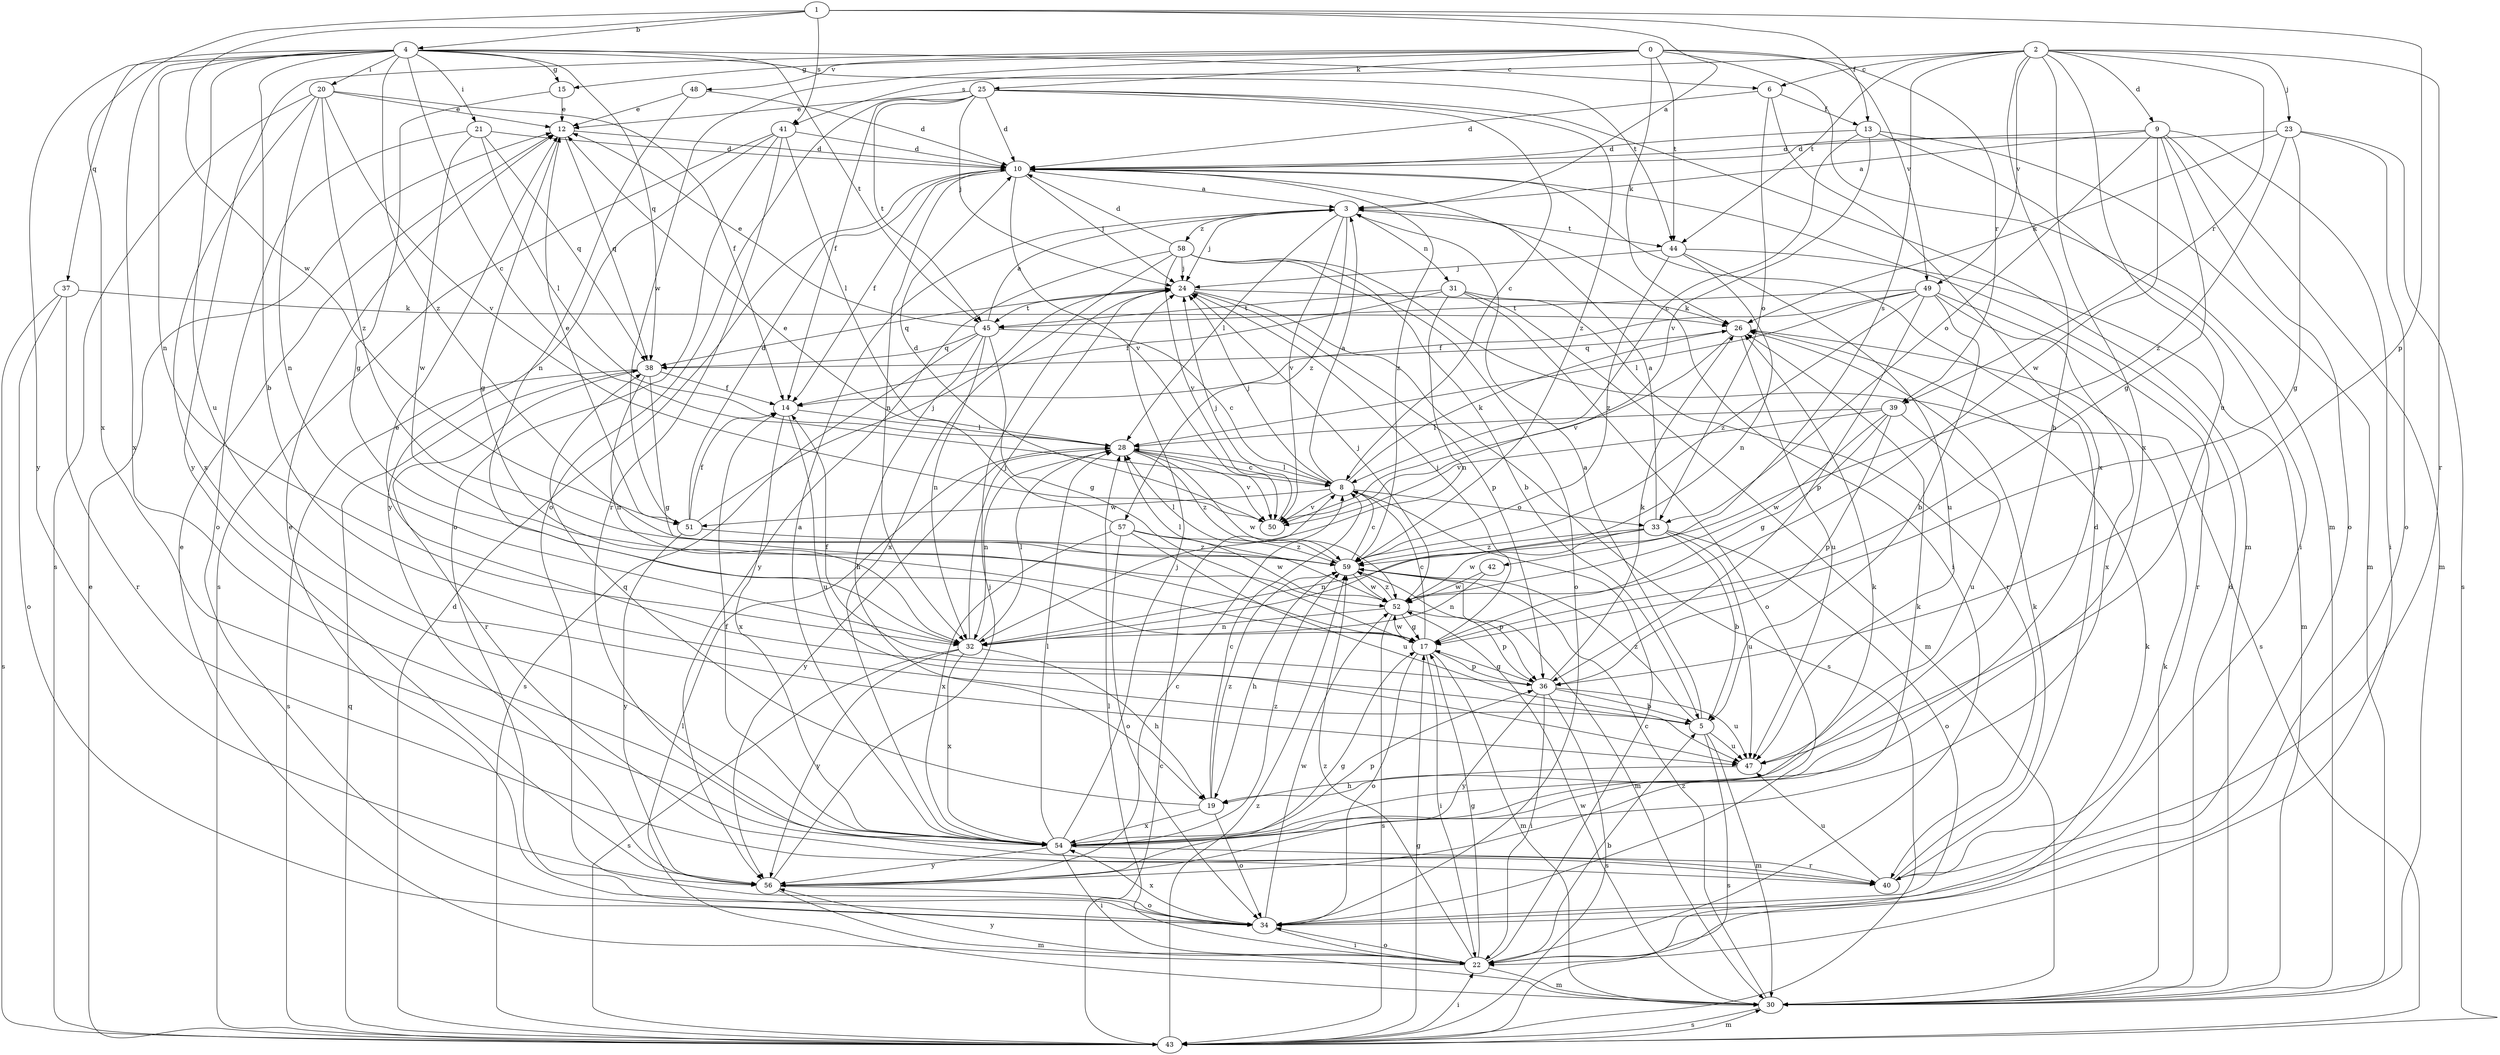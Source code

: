 strict digraph  {
0;
1;
2;
3;
4;
5;
6;
8;
9;
10;
12;
13;
14;
15;
17;
19;
20;
21;
22;
23;
24;
25;
26;
28;
30;
31;
32;
33;
34;
36;
37;
38;
39;
40;
41;
42;
43;
44;
45;
47;
48;
49;
50;
51;
52;
54;
56;
57;
58;
59;
0 -> 15  [label=g];
0 -> 25  [label=k];
0 -> 26  [label=k];
0 -> 30  [label=m];
0 -> 39  [label=r];
0 -> 44  [label=t];
0 -> 48  [label=v];
0 -> 49  [label=v];
0 -> 51  [label=w];
0 -> 56  [label=y];
1 -> 3  [label=a];
1 -> 4  [label=b];
1 -> 13  [label=f];
1 -> 36  [label=p];
1 -> 41  [label=s];
1 -> 51  [label=w];
1 -> 54  [label=x];
2 -> 6  [label=c];
2 -> 9  [label=d];
2 -> 19  [label=h];
2 -> 23  [label=j];
2 -> 39  [label=r];
2 -> 40  [label=r];
2 -> 41  [label=s];
2 -> 42  [label=s];
2 -> 44  [label=t];
2 -> 47  [label=u];
2 -> 49  [label=v];
2 -> 54  [label=x];
3 -> 24  [label=j];
3 -> 28  [label=l];
3 -> 31  [label=n];
3 -> 44  [label=t];
3 -> 50  [label=v];
3 -> 57  [label=z];
3 -> 58  [label=z];
4 -> 5  [label=b];
4 -> 6  [label=c];
4 -> 8  [label=c];
4 -> 15  [label=g];
4 -> 20  [label=i];
4 -> 21  [label=i];
4 -> 32  [label=n];
4 -> 37  [label=q];
4 -> 38  [label=q];
4 -> 44  [label=t];
4 -> 45  [label=t];
4 -> 47  [label=u];
4 -> 54  [label=x];
4 -> 56  [label=y];
4 -> 59  [label=z];
5 -> 3  [label=a];
5 -> 12  [label=e];
5 -> 30  [label=m];
5 -> 43  [label=s];
5 -> 47  [label=u];
5 -> 59  [label=z];
6 -> 10  [label=d];
6 -> 13  [label=f];
6 -> 33  [label=o];
6 -> 54  [label=x];
8 -> 3  [label=a];
8 -> 24  [label=j];
8 -> 26  [label=k];
8 -> 28  [label=l];
8 -> 33  [label=o];
8 -> 50  [label=v];
8 -> 51  [label=w];
9 -> 3  [label=a];
9 -> 10  [label=d];
9 -> 17  [label=g];
9 -> 22  [label=i];
9 -> 30  [label=m];
9 -> 33  [label=o];
9 -> 34  [label=o];
9 -> 52  [label=w];
10 -> 3  [label=a];
10 -> 14  [label=f];
10 -> 22  [label=i];
10 -> 24  [label=j];
10 -> 32  [label=n];
10 -> 50  [label=v];
10 -> 59  [label=z];
12 -> 10  [label=d];
12 -> 17  [label=g];
12 -> 38  [label=q];
13 -> 8  [label=c];
13 -> 10  [label=d];
13 -> 22  [label=i];
13 -> 30  [label=m];
13 -> 50  [label=v];
14 -> 28  [label=l];
14 -> 47  [label=u];
14 -> 54  [label=x];
15 -> 12  [label=e];
15 -> 17  [label=g];
17 -> 8  [label=c];
17 -> 22  [label=i];
17 -> 24  [label=j];
17 -> 30  [label=m];
17 -> 34  [label=o];
17 -> 36  [label=p];
17 -> 52  [label=w];
19 -> 8  [label=c];
19 -> 34  [label=o];
19 -> 38  [label=q];
19 -> 54  [label=x];
19 -> 59  [label=z];
20 -> 12  [label=e];
20 -> 14  [label=f];
20 -> 32  [label=n];
20 -> 43  [label=s];
20 -> 50  [label=v];
20 -> 54  [label=x];
20 -> 59  [label=z];
21 -> 10  [label=d];
21 -> 28  [label=l];
21 -> 34  [label=o];
21 -> 38  [label=q];
21 -> 52  [label=w];
22 -> 5  [label=b];
22 -> 8  [label=c];
22 -> 12  [label=e];
22 -> 17  [label=g];
22 -> 26  [label=k];
22 -> 28  [label=l];
22 -> 30  [label=m];
22 -> 34  [label=o];
22 -> 56  [label=y];
22 -> 59  [label=z];
23 -> 10  [label=d];
23 -> 17  [label=g];
23 -> 26  [label=k];
23 -> 34  [label=o];
23 -> 43  [label=s];
23 -> 59  [label=z];
24 -> 26  [label=k];
24 -> 36  [label=p];
24 -> 38  [label=q];
24 -> 43  [label=s];
24 -> 45  [label=t];
25 -> 8  [label=c];
25 -> 10  [label=d];
25 -> 12  [label=e];
25 -> 14  [label=f];
25 -> 24  [label=j];
25 -> 30  [label=m];
25 -> 34  [label=o];
25 -> 45  [label=t];
25 -> 59  [label=z];
26 -> 38  [label=q];
26 -> 47  [label=u];
26 -> 50  [label=v];
28 -> 8  [label=c];
28 -> 32  [label=n];
28 -> 50  [label=v];
28 -> 52  [label=w];
28 -> 56  [label=y];
28 -> 59  [label=z];
30 -> 10  [label=d];
30 -> 26  [label=k];
30 -> 28  [label=l];
30 -> 43  [label=s];
30 -> 52  [label=w];
30 -> 59  [label=z];
31 -> 14  [label=f];
31 -> 30  [label=m];
31 -> 32  [label=n];
31 -> 34  [label=o];
31 -> 40  [label=r];
31 -> 45  [label=t];
32 -> 19  [label=h];
32 -> 24  [label=j];
32 -> 28  [label=l];
32 -> 43  [label=s];
32 -> 54  [label=x];
32 -> 56  [label=y];
33 -> 3  [label=a];
33 -> 5  [label=b];
33 -> 32  [label=n];
33 -> 34  [label=o];
33 -> 47  [label=u];
33 -> 52  [label=w];
33 -> 59  [label=z];
34 -> 12  [label=e];
34 -> 22  [label=i];
34 -> 52  [label=w];
34 -> 54  [label=x];
36 -> 5  [label=b];
36 -> 14  [label=f];
36 -> 17  [label=g];
36 -> 22  [label=i];
36 -> 26  [label=k];
36 -> 43  [label=s];
36 -> 47  [label=u];
36 -> 56  [label=y];
37 -> 26  [label=k];
37 -> 34  [label=o];
37 -> 40  [label=r];
37 -> 43  [label=s];
38 -> 14  [label=f];
38 -> 17  [label=g];
38 -> 32  [label=n];
38 -> 40  [label=r];
38 -> 43  [label=s];
39 -> 17  [label=g];
39 -> 28  [label=l];
39 -> 36  [label=p];
39 -> 47  [label=u];
39 -> 50  [label=v];
39 -> 52  [label=w];
40 -> 10  [label=d];
40 -> 26  [label=k];
40 -> 47  [label=u];
41 -> 10  [label=d];
41 -> 28  [label=l];
41 -> 34  [label=o];
41 -> 40  [label=r];
41 -> 43  [label=s];
41 -> 56  [label=y];
42 -> 32  [label=n];
42 -> 52  [label=w];
43 -> 8  [label=c];
43 -> 10  [label=d];
43 -> 12  [label=e];
43 -> 17  [label=g];
43 -> 22  [label=i];
43 -> 30  [label=m];
43 -> 38  [label=q];
43 -> 59  [label=z];
44 -> 24  [label=j];
44 -> 30  [label=m];
44 -> 32  [label=n];
44 -> 47  [label=u];
44 -> 59  [label=z];
45 -> 3  [label=a];
45 -> 8  [label=c];
45 -> 12  [label=e];
45 -> 17  [label=g];
45 -> 19  [label=h];
45 -> 32  [label=n];
45 -> 38  [label=q];
45 -> 43  [label=s];
47 -> 19  [label=h];
48 -> 10  [label=d];
48 -> 12  [label=e];
48 -> 32  [label=n];
49 -> 5  [label=b];
49 -> 14  [label=f];
49 -> 28  [label=l];
49 -> 36  [label=p];
49 -> 40  [label=r];
49 -> 45  [label=t];
49 -> 54  [label=x];
49 -> 59  [label=z];
50 -> 10  [label=d];
50 -> 24  [label=j];
51 -> 10  [label=d];
51 -> 12  [label=e];
51 -> 14  [label=f];
51 -> 24  [label=j];
51 -> 56  [label=y];
51 -> 59  [label=z];
52 -> 17  [label=g];
52 -> 24  [label=j];
52 -> 28  [label=l];
52 -> 32  [label=n];
52 -> 36  [label=p];
52 -> 43  [label=s];
52 -> 59  [label=z];
54 -> 3  [label=a];
54 -> 14  [label=f];
54 -> 22  [label=i];
54 -> 24  [label=j];
54 -> 26  [label=k];
54 -> 28  [label=l];
54 -> 36  [label=p];
54 -> 40  [label=r];
54 -> 56  [label=y];
54 -> 59  [label=z];
56 -> 8  [label=c];
56 -> 17  [label=g];
56 -> 24  [label=j];
56 -> 26  [label=k];
56 -> 30  [label=m];
56 -> 34  [label=o];
57 -> 12  [label=e];
57 -> 34  [label=o];
57 -> 47  [label=u];
57 -> 52  [label=w];
57 -> 54  [label=x];
57 -> 59  [label=z];
58 -> 5  [label=b];
58 -> 10  [label=d];
58 -> 24  [label=j];
58 -> 34  [label=o];
58 -> 43  [label=s];
58 -> 50  [label=v];
58 -> 54  [label=x];
58 -> 56  [label=y];
59 -> 8  [label=c];
59 -> 19  [label=h];
59 -> 28  [label=l];
59 -> 30  [label=m];
59 -> 36  [label=p];
59 -> 52  [label=w];
}
